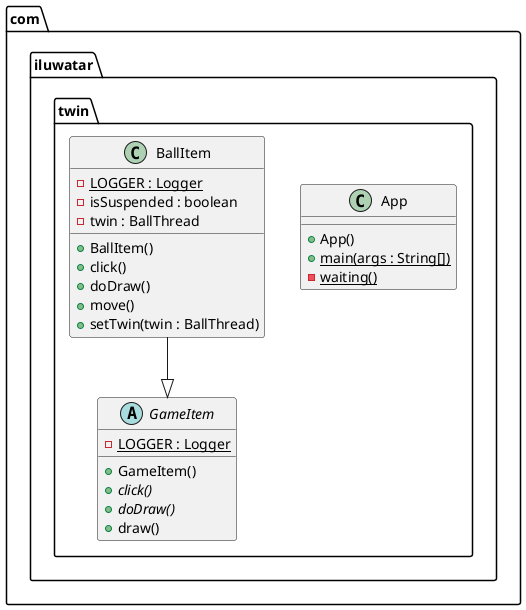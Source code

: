 @startuml
package com.iluwatar.twin {
  class App {
    + App()
    + main(args : String[]) {static}
    - waiting() {static}
  }
  class BallItem {
    - LOGGER : Logger {static}
    - isSuspended : boolean
    - twin : BallThread
    + BallItem()
    + click()
    + doDraw()
    + move()
    + setTwin(twin : BallThread)
  }
  abstract class GameItem {
    - LOGGER : Logger {static}
    + GameItem()
    + click() {abstract}
    + doDraw() {abstract}
    + draw()
  }
}
BallItem --|> GameItem 
@enduml